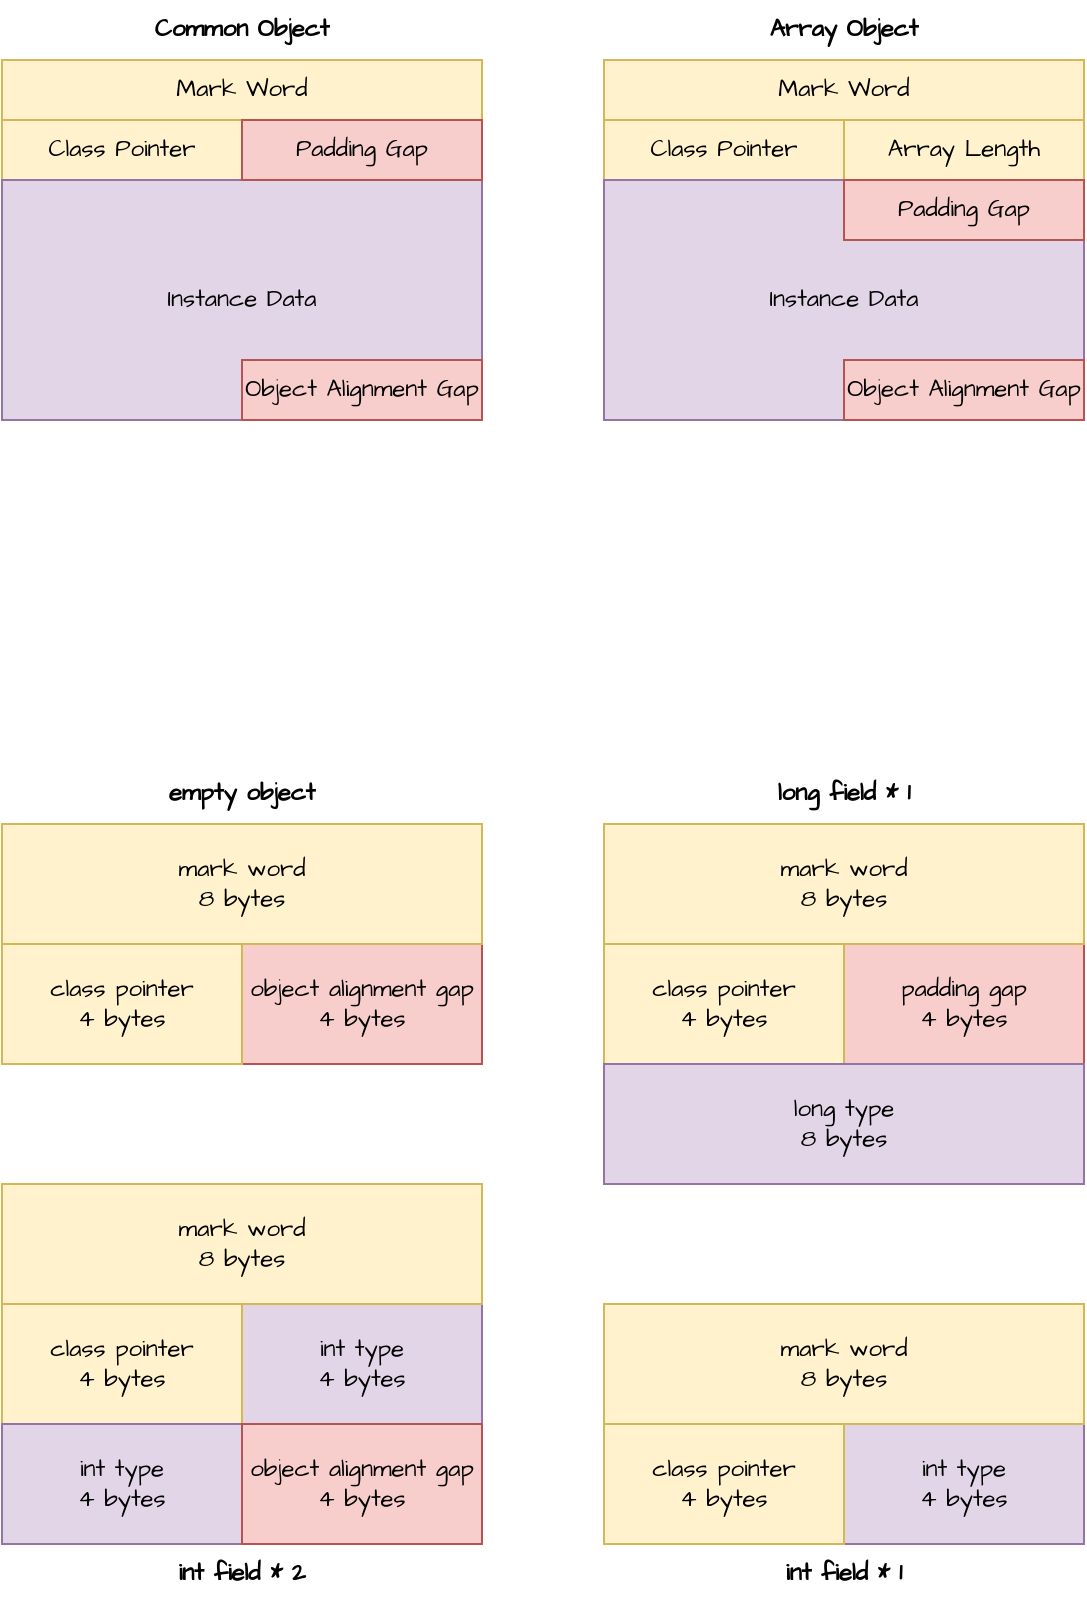 <mxfile version="17.4.0" type="github">
  <diagram id="sRGPx8Dw9OSLnpXoAaSd" name="Page-1">
    <mxGraphModel dx="1186" dy="1155" grid="0" gridSize="10" guides="1" tooltips="1" connect="1" arrows="1" fold="1" page="0" pageScale="1" pageWidth="827" pageHeight="1169" math="0" shadow="0">
      <root>
        <mxCell id="0" />
        <mxCell id="1" parent="0" />
        <mxCell id="aINUWiYqgNeumTDdZOTO-10" value="padding gap&lt;br&gt;&lt;div&gt;4 bytes&lt;/div&gt;" style="rounded=0;whiteSpace=wrap;html=1;fontFamily=Architects Daughter;fontSource=https%3A%2F%2Ffonts.googleapis.com%2Fcss%3Ffamily%3DArchitects%2BDaughter;fillColor=#f8cecc;strokeColor=#b85450;" parent="1" vertex="1">
          <mxGeometry x="90" y="642" width="120" height="60" as="geometry" />
        </mxCell>
        <mxCell id="aINUWiYqgNeumTDdZOTO-11" value="&lt;div&gt;class pointer&lt;/div&gt;&lt;div&gt;4 bytes&lt;br&gt;&lt;/div&gt;" style="rounded=0;whiteSpace=wrap;html=1;fontFamily=Architects Daughter;fontSource=https%3A%2F%2Ffonts.googleapis.com%2Fcss%3Ffamily%3DArchitects%2BDaughter;fillColor=#fff2cc;strokeColor=#d6b656;" parent="1" vertex="1">
          <mxGeometry x="-30" y="642" width="120" height="60" as="geometry" />
        </mxCell>
        <mxCell id="aINUWiYqgNeumTDdZOTO-12" value="&lt;div&gt;mark word&lt;/div&gt;&lt;div&gt;8 bytes&lt;/div&gt;" style="rounded=0;whiteSpace=wrap;html=1;fontFamily=Architects Daughter;fontSource=https%3A%2F%2Ffonts.googleapis.com%2Fcss%3Ffamily%3DArchitects%2BDaughter;fillColor=#fff2cc;strokeColor=#d6b656;" parent="1" vertex="1">
          <mxGeometry x="-30" y="582" width="240" height="60" as="geometry" />
        </mxCell>
        <mxCell id="aINUWiYqgNeumTDdZOTO-13" value="&lt;div&gt;long type&lt;br&gt;&lt;/div&gt;&lt;div&gt;8 bytes&lt;/div&gt;" style="rounded=0;whiteSpace=wrap;html=1;fontFamily=Architects Daughter;fontSource=https%3A%2F%2Ffonts.googleapis.com%2Fcss%3Ffamily%3DArchitects%2BDaughter;fillColor=#e1d5e7;strokeColor=#9673a6;" parent="1" vertex="1">
          <mxGeometry x="-30" y="702" width="240" height="60" as="geometry" />
        </mxCell>
        <mxCell id="aINUWiYqgNeumTDdZOTO-19" value="object alignment gap&lt;br&gt;&lt;div&gt;4 bytes&lt;/div&gt;" style="rounded=0;whiteSpace=wrap;html=1;fontFamily=Architects Daughter;fontSource=https%3A%2F%2Ffonts.googleapis.com%2Fcss%3Ffamily%3DArchitects%2BDaughter;fillColor=#f8cecc;strokeColor=#b85450;" parent="1" vertex="1">
          <mxGeometry x="-211" y="642" width="120" height="60" as="geometry" />
        </mxCell>
        <mxCell id="aINUWiYqgNeumTDdZOTO-20" value="&lt;div&gt;class pointer&lt;/div&gt;&lt;div&gt;4 bytes&lt;br&gt;&lt;/div&gt;" style="rounded=0;whiteSpace=wrap;html=1;fontFamily=Architects Daughter;fontSource=https%3A%2F%2Ffonts.googleapis.com%2Fcss%3Ffamily%3DArchitects%2BDaughter;fillColor=#fff2cc;strokeColor=#d6b656;" parent="1" vertex="1">
          <mxGeometry x="-331" y="642" width="120" height="60" as="geometry" />
        </mxCell>
        <mxCell id="aINUWiYqgNeumTDdZOTO-21" value="&lt;div&gt;mark word&lt;br&gt;&lt;/div&gt;&lt;div&gt;8 bytes&lt;/div&gt;" style="rounded=0;whiteSpace=wrap;html=1;fontFamily=Architects Daughter;fontSource=https%3A%2F%2Ffonts.googleapis.com%2Fcss%3Ffamily%3DArchitects%2BDaughter;fillColor=#fff2cc;strokeColor=#d6b656;" parent="1" vertex="1">
          <mxGeometry x="-331" y="582" width="240" height="60" as="geometry" />
        </mxCell>
        <mxCell id="aINUWiYqgNeumTDdZOTO-23" value="int type&lt;br&gt;&lt;div&gt;4 bytes&lt;/div&gt;" style="rounded=0;whiteSpace=wrap;html=1;fontFamily=Architects Daughter;fontSource=https%3A%2F%2Ffonts.googleapis.com%2Fcss%3Ffamily%3DArchitects%2BDaughter;fillColor=#e1d5e7;strokeColor=#9673a6;" parent="1" vertex="1">
          <mxGeometry x="90" y="882" width="120" height="60" as="geometry" />
        </mxCell>
        <mxCell id="aINUWiYqgNeumTDdZOTO-24" value="&lt;div&gt;class pointer&lt;/div&gt;&lt;div&gt;4 bytes&lt;br&gt;&lt;/div&gt;" style="rounded=0;whiteSpace=wrap;html=1;fontFamily=Architects Daughter;fontSource=https%3A%2F%2Ffonts.googleapis.com%2Fcss%3Ffamily%3DArchitects%2BDaughter;fillColor=#fff2cc;strokeColor=#d6b656;" parent="1" vertex="1">
          <mxGeometry x="-30" y="882" width="120" height="60" as="geometry" />
        </mxCell>
        <mxCell id="aINUWiYqgNeumTDdZOTO-25" value="&lt;div&gt;mark word&lt;/div&gt;&lt;div&gt;8 bytes&lt;/div&gt;" style="rounded=0;whiteSpace=wrap;html=1;fontFamily=Architects Daughter;fontSource=https%3A%2F%2Ffonts.googleapis.com%2Fcss%3Ffamily%3DArchitects%2BDaughter;fillColor=#fff2cc;strokeColor=#d6b656;" parent="1" vertex="1">
          <mxGeometry x="-30" y="822" width="240" height="60" as="geometry" />
        </mxCell>
        <mxCell id="aINUWiYqgNeumTDdZOTO-26" value="int type&lt;br&gt;&lt;div&gt;4 bytes&lt;/div&gt;" style="rounded=0;whiteSpace=wrap;html=1;fontFamily=Architects Daughter;fontSource=https%3A%2F%2Ffonts.googleapis.com%2Fcss%3Ffamily%3DArchitects%2BDaughter;fillColor=#e1d5e7;strokeColor=#9673a6;" parent="1" vertex="1">
          <mxGeometry x="-211" y="822" width="120" height="60" as="geometry" />
        </mxCell>
        <mxCell id="aINUWiYqgNeumTDdZOTO-27" value="&lt;div&gt;class pointer&lt;/div&gt;&lt;div&gt;4 bytes&lt;br&gt;&lt;/div&gt;" style="rounded=0;whiteSpace=wrap;html=1;fontFamily=Architects Daughter;fontSource=https%3A%2F%2Ffonts.googleapis.com%2Fcss%3Ffamily%3DArchitects%2BDaughter;fillColor=#fff2cc;strokeColor=#d6b656;" parent="1" vertex="1">
          <mxGeometry x="-331" y="822" width="120" height="60" as="geometry" />
        </mxCell>
        <mxCell id="aINUWiYqgNeumTDdZOTO-28" value="&lt;div&gt;mark word&lt;/div&gt;&lt;div&gt;8 bytes&lt;/div&gt;" style="rounded=0;whiteSpace=wrap;html=1;fontFamily=Architects Daughter;fontSource=https%3A%2F%2Ffonts.googleapis.com%2Fcss%3Ffamily%3DArchitects%2BDaughter;fillColor=#fff2cc;strokeColor=#d6b656;" parent="1" vertex="1">
          <mxGeometry x="-331" y="762" width="240" height="60" as="geometry" />
        </mxCell>
        <mxCell id="aINUWiYqgNeumTDdZOTO-30" value="int type&lt;br&gt;&lt;div&gt;4 bytes&lt;/div&gt;" style="rounded=0;whiteSpace=wrap;html=1;fontFamily=Architects Daughter;fontSource=https%3A%2F%2Ffonts.googleapis.com%2Fcss%3Ffamily%3DArchitects%2BDaughter;fillColor=#e1d5e7;strokeColor=#9673a6;" parent="1" vertex="1">
          <mxGeometry x="-331" y="882" width="120" height="60" as="geometry" />
        </mxCell>
        <mxCell id="aINUWiYqgNeumTDdZOTO-32" value="object alignment gap&lt;br&gt;&lt;div&gt;4 bytes&lt;/div&gt;" style="rounded=0;whiteSpace=wrap;html=1;fontFamily=Architects Daughter;fontSource=https%3A%2F%2Ffonts.googleapis.com%2Fcss%3Ffamily%3DArchitects%2BDaughter;fillColor=#f8cecc;strokeColor=#b85450;" parent="1" vertex="1">
          <mxGeometry x="-211" y="882" width="120" height="60" as="geometry" />
        </mxCell>
        <mxCell id="aINUWiYqgNeumTDdZOTO-33" value="empty object" style="text;html=1;strokeColor=none;fillColor=none;align=center;verticalAlign=middle;whiteSpace=wrap;rounded=0;fontFamily=Architects Daughter;fontSource=https%3A%2F%2Ffonts.googleapis.com%2Fcss%3Ffamily%3DArchitects%2BDaughter;fontStyle=1" parent="1" vertex="1">
          <mxGeometry x="-331" y="552" width="240" height="30" as="geometry" />
        </mxCell>
        <mxCell id="aINUWiYqgNeumTDdZOTO-34" value="long field * 1" style="text;html=1;strokeColor=none;fillColor=none;align=center;verticalAlign=middle;whiteSpace=wrap;rounded=0;fontFamily=Architects Daughter;fontSource=https%3A%2F%2Ffonts.googleapis.com%2Fcss%3Ffamily%3DArchitects%2BDaughter;fontStyle=1" parent="1" vertex="1">
          <mxGeometry x="-30" y="552" width="240" height="30" as="geometry" />
        </mxCell>
        <mxCell id="aINUWiYqgNeumTDdZOTO-35" value="int field * 2" style="text;html=1;strokeColor=none;fillColor=none;align=center;verticalAlign=middle;whiteSpace=wrap;rounded=0;fontFamily=Architects Daughter;fontSource=https%3A%2F%2Ffonts.googleapis.com%2Fcss%3Ffamily%3DArchitects%2BDaughter;fontStyle=1" parent="1" vertex="1">
          <mxGeometry x="-331" y="942" width="240" height="30" as="geometry" />
        </mxCell>
        <mxCell id="aINUWiYqgNeumTDdZOTO-36" value="int field * 1" style="text;html=1;strokeColor=none;fillColor=none;align=center;verticalAlign=middle;whiteSpace=wrap;rounded=0;fontFamily=Architects Daughter;fontSource=https%3A%2F%2Ffonts.googleapis.com%2Fcss%3Ffamily%3DArchitects%2BDaughter;fontStyle=1" parent="1" vertex="1">
          <mxGeometry x="-30" y="942" width="240" height="30" as="geometry" />
        </mxCell>
        <mxCell id="_QXiUIvC-7dqIRKZ0t8k-6" value="Mark Word" style="rounded=0;whiteSpace=wrap;html=1;fontFamily=Architects Daughter;fontSource=https%3A%2F%2Ffonts.googleapis.com%2Fcss%3Ffamily%3DArchitects%2BDaughter;fillColor=#fff2cc;strokeColor=#d6b656;" vertex="1" parent="1">
          <mxGeometry x="-30" y="200" width="240" height="30" as="geometry" />
        </mxCell>
        <mxCell id="_QXiUIvC-7dqIRKZ0t8k-7" value="Class Pointer" style="rounded=0;whiteSpace=wrap;html=1;fontFamily=Architects Daughter;fontSource=https%3A%2F%2Ffonts.googleapis.com%2Fcss%3Ffamily%3DArchitects%2BDaughter;fillColor=#fff2cc;strokeColor=#d6b656;" vertex="1" parent="1">
          <mxGeometry x="-30" y="230" width="120" height="30" as="geometry" />
        </mxCell>
        <mxCell id="_QXiUIvC-7dqIRKZ0t8k-9" value="Array Length" style="rounded=0;whiteSpace=wrap;html=1;fontFamily=Architects Daughter;fontSource=https%3A%2F%2Ffonts.googleapis.com%2Fcss%3Ffamily%3DArchitects%2BDaughter;fillColor=#fff2cc;strokeColor=#d6b656;" vertex="1" parent="1">
          <mxGeometry x="90" y="230" width="120" height="30" as="geometry" />
        </mxCell>
        <mxCell id="_QXiUIvC-7dqIRKZ0t8k-10" value="Instance Data" style="rounded=0;whiteSpace=wrap;html=1;fontFamily=Architects Daughter;fontSource=https%3A%2F%2Ffonts.googleapis.com%2Fcss%3Ffamily%3DArchitects%2BDaughter;fillColor=#e1d5e7;strokeColor=#9673a6;" vertex="1" parent="1">
          <mxGeometry x="-30" y="260" width="240" height="120" as="geometry" />
        </mxCell>
        <mxCell id="_QXiUIvC-7dqIRKZ0t8k-11" value="Padding Gap" style="rounded=0;whiteSpace=wrap;html=1;fontFamily=Architects Daughter;fontSource=https%3A%2F%2Ffonts.googleapis.com%2Fcss%3Ffamily%3DArchitects%2BDaughter;fillColor=#f8cecc;strokeColor=#b85450;" vertex="1" parent="1">
          <mxGeometry x="90" y="260" width="120" height="30" as="geometry" />
        </mxCell>
        <mxCell id="_QXiUIvC-7dqIRKZ0t8k-12" value="Object Alignment Gap" style="rounded=0;whiteSpace=wrap;html=1;fontFamily=Architects Daughter;fontSource=https%3A%2F%2Ffonts.googleapis.com%2Fcss%3Ffamily%3DArchitects%2BDaughter;fillColor=#f8cecc;strokeColor=#b85450;" vertex="1" parent="1">
          <mxGeometry x="90" y="350" width="120" height="30" as="geometry" />
        </mxCell>
        <mxCell id="_QXiUIvC-7dqIRKZ0t8k-13" value="Array Object" style="text;html=1;strokeColor=none;fillColor=none;align=center;verticalAlign=middle;whiteSpace=wrap;rounded=0;fontFamily=Architects Daughter;fontSource=https%3A%2F%2Ffonts.googleapis.com%2Fcss%3Ffamily%3DArchitects%2BDaughter;fontStyle=1" vertex="1" parent="1">
          <mxGeometry x="-30" y="170" width="240" height="30" as="geometry" />
        </mxCell>
        <mxCell id="_QXiUIvC-7dqIRKZ0t8k-21" value="Mark Word" style="rounded=0;whiteSpace=wrap;html=1;fontFamily=Architects Daughter;fontSource=https%3A%2F%2Ffonts.googleapis.com%2Fcss%3Ffamily%3DArchitects%2BDaughter;fillColor=#fff2cc;strokeColor=#d6b656;" vertex="1" parent="1">
          <mxGeometry x="-331" y="200" width="240" height="30" as="geometry" />
        </mxCell>
        <mxCell id="_QXiUIvC-7dqIRKZ0t8k-22" value="Class Pointer" style="rounded=0;whiteSpace=wrap;html=1;fontFamily=Architects Daughter;fontSource=https%3A%2F%2Ffonts.googleapis.com%2Fcss%3Ffamily%3DArchitects%2BDaughter;fillColor=#fff2cc;strokeColor=#d6b656;" vertex="1" parent="1">
          <mxGeometry x="-331" y="230" width="120" height="30" as="geometry" />
        </mxCell>
        <mxCell id="_QXiUIvC-7dqIRKZ0t8k-24" value="Instance Data" style="rounded=0;whiteSpace=wrap;html=1;fontFamily=Architects Daughter;fontSource=https%3A%2F%2Ffonts.googleapis.com%2Fcss%3Ffamily%3DArchitects%2BDaughter;fillColor=#e1d5e7;strokeColor=#9673a6;" vertex="1" parent="1">
          <mxGeometry x="-331" y="260" width="240" height="120" as="geometry" />
        </mxCell>
        <mxCell id="_QXiUIvC-7dqIRKZ0t8k-25" value="Padding Gap" style="rounded=0;whiteSpace=wrap;html=1;fontFamily=Architects Daughter;fontSource=https%3A%2F%2Ffonts.googleapis.com%2Fcss%3Ffamily%3DArchitects%2BDaughter;fillColor=#f8cecc;strokeColor=#b85450;" vertex="1" parent="1">
          <mxGeometry x="-211" y="230" width="120" height="30" as="geometry" />
        </mxCell>
        <mxCell id="_QXiUIvC-7dqIRKZ0t8k-26" value="Object Alignment Gap" style="rounded=0;whiteSpace=wrap;html=1;fontFamily=Architects Daughter;fontSource=https%3A%2F%2Ffonts.googleapis.com%2Fcss%3Ffamily%3DArchitects%2BDaughter;fillColor=#f8cecc;strokeColor=#b85450;" vertex="1" parent="1">
          <mxGeometry x="-211" y="350" width="120" height="30" as="geometry" />
        </mxCell>
        <mxCell id="_QXiUIvC-7dqIRKZ0t8k-27" value="Common Object" style="text;html=1;strokeColor=none;fillColor=none;align=center;verticalAlign=middle;whiteSpace=wrap;rounded=0;fontFamily=Architects Daughter;fontSource=https%3A%2F%2Ffonts.googleapis.com%2Fcss%3Ffamily%3DArchitects%2BDaughter;fontStyle=1" vertex="1" parent="1">
          <mxGeometry x="-331" y="170" width="240" height="30" as="geometry" />
        </mxCell>
      </root>
    </mxGraphModel>
  </diagram>
</mxfile>
